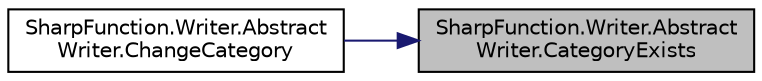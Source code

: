 digraph "SharpFunction.Writer.AbstractWriter.CategoryExists"
{
 // LATEX_PDF_SIZE
  edge [fontname="Helvetica",fontsize="10",labelfontname="Helvetica",labelfontsize="10"];
  node [fontname="Helvetica",fontsize="10",shape=record];
  rankdir="RL";
  Node1 [label="SharpFunction.Writer.Abstract\lWriter.CategoryExists",height=0.2,width=0.4,color="black", fillcolor="grey75", style="filled", fontcolor="black",tooltip="Checks whether the category with specified name exists"];
  Node1 -> Node2 [dir="back",color="midnightblue",fontsize="10",style="solid",fontname="Helvetica"];
  Node2 [label="SharpFunction.Writer.Abstract\lWriter.ChangeCategory",height=0.2,width=0.4,color="black", fillcolor="white", style="filled",URL="$class_sharp_function_1_1_writer_1_1_abstract_writer.html#af7de03d9ec79552c80dbba958bbd8ed3",tooltip="Changes current category to specified.  If specified category does not exist, creates it."];
}
